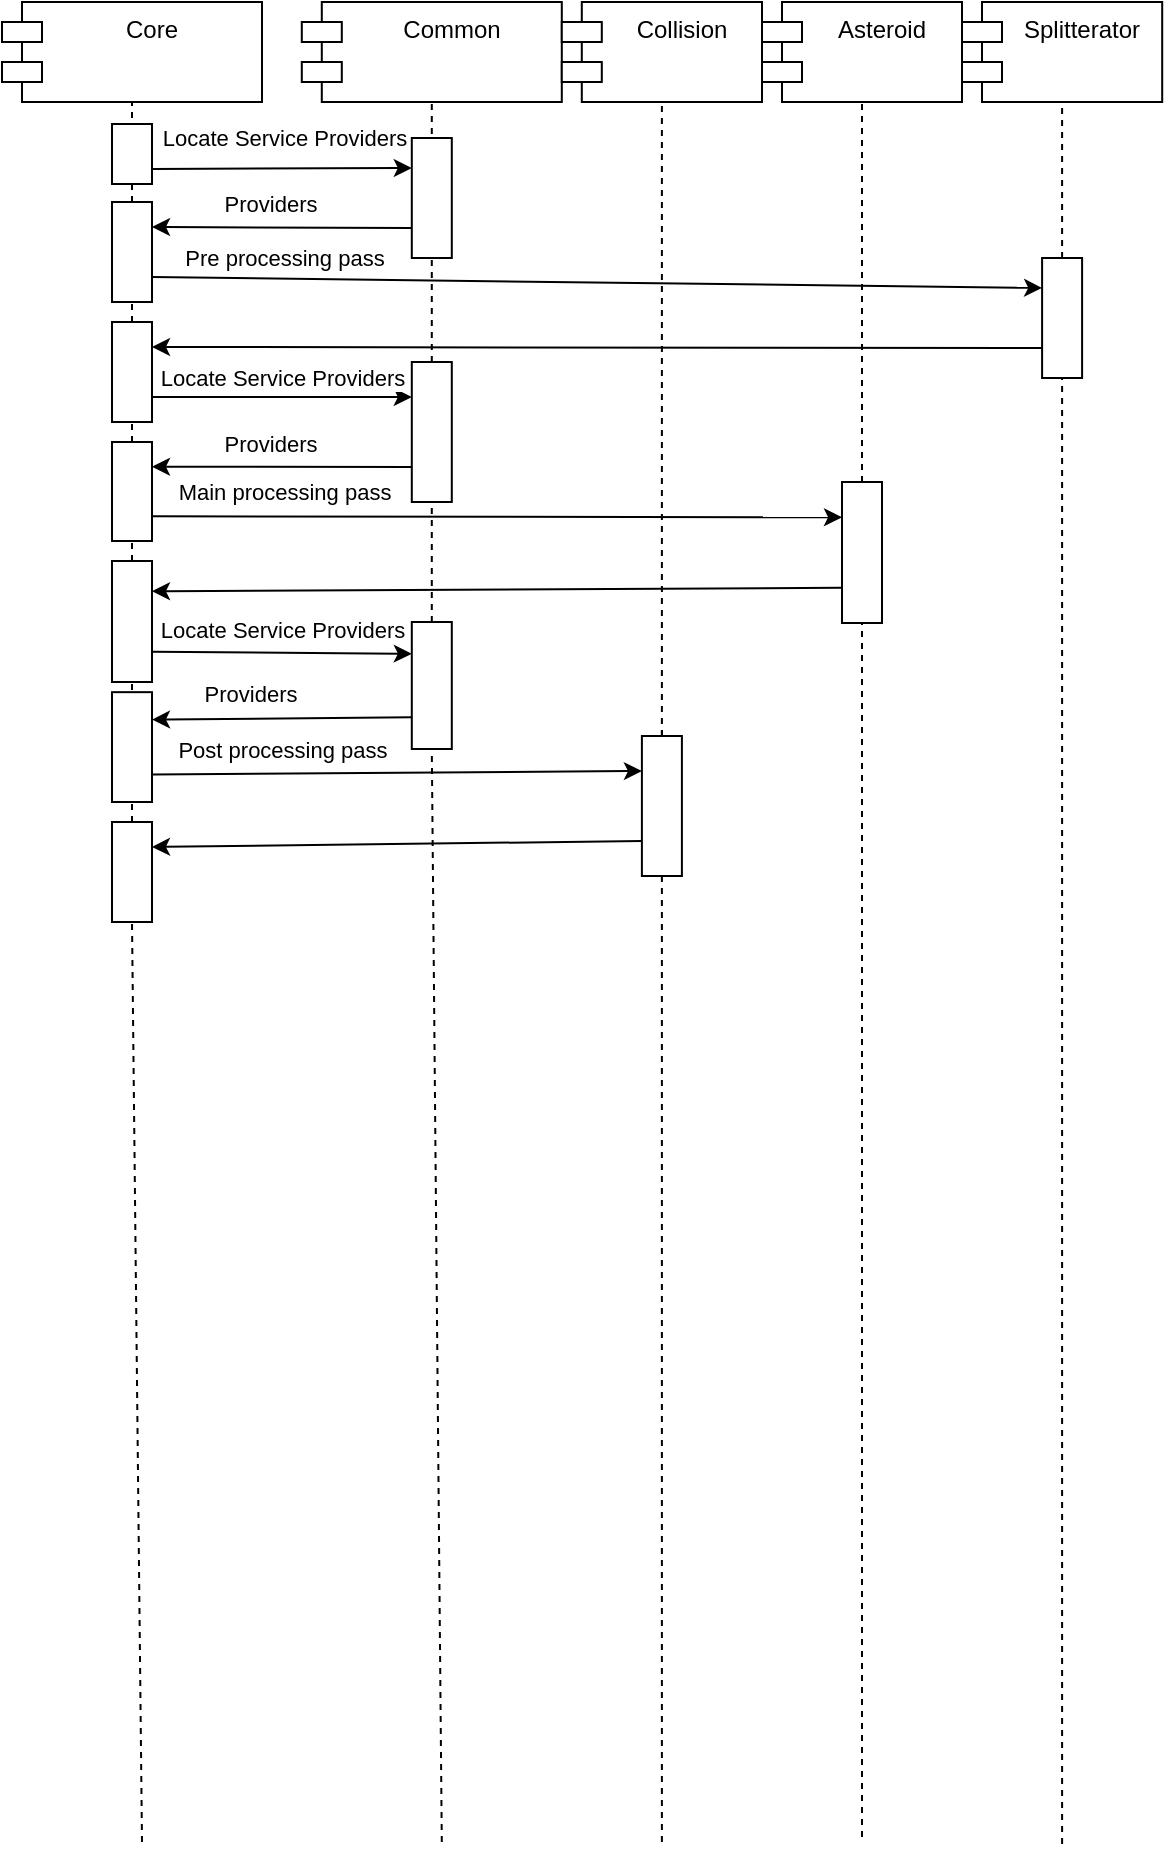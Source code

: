 <mxfile version="21.6.6" type="device">
  <diagram name="Side-1" id="asbrtX3vUWshWSL-09yU">
    <mxGraphModel dx="1744" dy="493" grid="1" gridSize="10" guides="1" tooltips="1" connect="1" arrows="1" fold="1" page="1" pageScale="1" pageWidth="827" pageHeight="1169" math="0" shadow="0">
      <root>
        <mxCell id="0" />
        <mxCell id="1" parent="0" />
        <mxCell id="DuEQcR9Yl5gFV2DU3CKV-1" value="Core" style="shape=module;align=left;spacingLeft=20;align=center;verticalAlign=top;whiteSpace=wrap;html=1;" vertex="1" parent="1">
          <mxGeometry x="-210" y="80" width="130" height="50" as="geometry" />
        </mxCell>
        <mxCell id="DuEQcR9Yl5gFV2DU3CKV-3" value="Common" style="shape=module;align=left;spacingLeft=20;align=center;verticalAlign=top;whiteSpace=wrap;html=1;" vertex="1" parent="1">
          <mxGeometry x="-60.1" y="80" width="130" height="50" as="geometry" />
        </mxCell>
        <mxCell id="DuEQcR9Yl5gFV2DU3CKV-4" value="Collision" style="shape=module;align=left;spacingLeft=20;align=center;verticalAlign=top;whiteSpace=wrap;html=1;" vertex="1" parent="1">
          <mxGeometry x="69.9" y="80" width="100.1" height="50" as="geometry" />
        </mxCell>
        <mxCell id="DuEQcR9Yl5gFV2DU3CKV-5" value="Asteroid" style="shape=module;align=left;spacingLeft=20;align=center;verticalAlign=top;whiteSpace=wrap;html=1;" vertex="1" parent="1">
          <mxGeometry x="170" y="80" width="100" height="50" as="geometry" />
        </mxCell>
        <mxCell id="DuEQcR9Yl5gFV2DU3CKV-6" value="" style="endArrow=none;dashed=1;html=1;rounded=0;entryX=0.5;entryY=1;entryDx=0;entryDy=0;" edge="1" parent="1" source="DuEQcR9Yl5gFV2DU3CKV-78" target="DuEQcR9Yl5gFV2DU3CKV-1">
          <mxGeometry width="50" height="50" relative="1" as="geometry">
            <mxPoint x="-140" y="1000" as="sourcePoint" />
            <mxPoint x="-110" y="240" as="targetPoint" />
          </mxGeometry>
        </mxCell>
        <mxCell id="DuEQcR9Yl5gFV2DU3CKV-7" value="" style="endArrow=none;dashed=1;html=1;rounded=0;entryX=0.5;entryY=1;entryDx=0;entryDy=0;" edge="1" parent="1" source="DuEQcR9Yl5gFV2DU3CKV-16" target="DuEQcR9Yl5gFV2DU3CKV-3">
          <mxGeometry width="50" height="50" relative="1" as="geometry">
            <mxPoint x="9.9" y="1000" as="sourcePoint" />
            <mxPoint x="9.9" y="130" as="targetPoint" />
          </mxGeometry>
        </mxCell>
        <mxCell id="DuEQcR9Yl5gFV2DU3CKV-8" value="" style="endArrow=none;dashed=1;html=1;rounded=0;entryX=0.5;entryY=1;entryDx=0;entryDy=0;exitX=0.5;exitY=0;exitDx=0;exitDy=0;" edge="1" parent="1" source="DuEQcR9Yl5gFV2DU3CKV-44" target="DuEQcR9Yl5gFV2DU3CKV-4">
          <mxGeometry width="50" height="50" relative="1" as="geometry">
            <mxPoint x="134.9" y="310" as="sourcePoint" />
            <mxPoint x="139.9" y="130" as="targetPoint" />
          </mxGeometry>
        </mxCell>
        <mxCell id="DuEQcR9Yl5gFV2DU3CKV-10" value="Splitterator" style="shape=module;align=left;spacingLeft=20;align=center;verticalAlign=top;whiteSpace=wrap;html=1;" vertex="1" parent="1">
          <mxGeometry x="270" y="80" width="100.1" height="50" as="geometry" />
        </mxCell>
        <mxCell id="DuEQcR9Yl5gFV2DU3CKV-11" value="" style="endArrow=none;dashed=1;html=1;rounded=0;entryX=0.5;entryY=1;entryDx=0;entryDy=0;" edge="1" parent="1" source="DuEQcR9Yl5gFV2DU3CKV-76" target="DuEQcR9Yl5gFV2DU3CKV-10">
          <mxGeometry width="50" height="50" relative="1" as="geometry">
            <mxPoint x="404.9" y="1000" as="sourcePoint" />
            <mxPoint x="399.9" y="130" as="targetPoint" />
          </mxGeometry>
        </mxCell>
        <mxCell id="DuEQcR9Yl5gFV2DU3CKV-13" value="" style="endArrow=none;dashed=1;html=1;rounded=0;entryX=0.5;entryY=1;entryDx=0;entryDy=0;" edge="1" parent="1" source="DuEQcR9Yl5gFV2DU3CKV-21">
          <mxGeometry width="50" height="50" relative="1" as="geometry">
            <mxPoint x="-140" y="1119.5" as="sourcePoint" />
            <mxPoint x="-145" y="319.5" as="targetPoint" />
          </mxGeometry>
        </mxCell>
        <mxCell id="DuEQcR9Yl5gFV2DU3CKV-15" value="" style="endArrow=classic;html=1;rounded=0;exitX=1;exitY=0.75;exitDx=0;exitDy=0;entryX=0;entryY=0.25;entryDx=0;entryDy=0;" edge="1" parent="1" source="DuEQcR9Yl5gFV2DU3CKV-78" target="DuEQcR9Yl5gFV2DU3CKV-16">
          <mxGeometry width="50" height="50" relative="1" as="geometry">
            <mxPoint x="-135" y="282" as="sourcePoint" />
            <mxPoint x="-10" y="287.5" as="targetPoint" />
          </mxGeometry>
        </mxCell>
        <mxCell id="DuEQcR9Yl5gFV2DU3CKV-18" value="Locate Service Providers" style="edgeLabel;html=1;align=center;verticalAlign=middle;resizable=0;points=[];" vertex="1" connectable="0" parent="DuEQcR9Yl5gFV2DU3CKV-15">
          <mxGeometry x="-0.157" y="2" relative="1" as="geometry">
            <mxPoint x="10" y="-8" as="offset" />
          </mxGeometry>
        </mxCell>
        <mxCell id="DuEQcR9Yl5gFV2DU3CKV-17" value="" style="endArrow=none;dashed=1;html=1;rounded=0;entryX=0.5;entryY=1;entryDx=0;entryDy=0;" edge="1" parent="1" source="DuEQcR9Yl5gFV2DU3CKV-42" target="DuEQcR9Yl5gFV2DU3CKV-16">
          <mxGeometry width="50" height="50" relative="1" as="geometry">
            <mxPoint x="9.9" y="1119.5" as="sourcePoint" />
            <mxPoint x="4.9" y="249.5" as="targetPoint" />
          </mxGeometry>
        </mxCell>
        <mxCell id="DuEQcR9Yl5gFV2DU3CKV-16" value="" style="rounded=0;whiteSpace=wrap;html=1;" vertex="1" parent="1">
          <mxGeometry x="-5.1" y="260" width="20" height="70" as="geometry" />
        </mxCell>
        <mxCell id="DuEQcR9Yl5gFV2DU3CKV-24" value="" style="endArrow=none;dashed=1;html=1;rounded=0;entryX=0.5;entryY=1;entryDx=0;entryDy=0;" edge="1" parent="1" source="DuEQcR9Yl5gFV2DU3CKV-44">
          <mxGeometry width="50" height="50" relative="1" as="geometry">
            <mxPoint x="119.95" y="1137.08" as="sourcePoint" />
            <mxPoint x="119.95" y="443.08" as="targetPoint" />
          </mxGeometry>
        </mxCell>
        <mxCell id="DuEQcR9Yl5gFV2DU3CKV-25" value="" style="rounded=0;whiteSpace=wrap;html=1;" vertex="1" parent="1">
          <mxGeometry x="210.0" y="320" width="20" height="70.5" as="geometry" />
        </mxCell>
        <mxCell id="DuEQcR9Yl5gFV2DU3CKV-28" value="" style="endArrow=none;dashed=1;html=1;rounded=0;entryX=0.5;entryY=1;entryDx=0;entryDy=0;exitX=0.5;exitY=0;exitDx=0;exitDy=0;" edge="1" parent="1" source="DuEQcR9Yl5gFV2DU3CKV-25" target="DuEQcR9Yl5gFV2DU3CKV-5">
          <mxGeometry width="50" height="50" relative="1" as="geometry">
            <mxPoint x="114.9" y="260" as="sourcePoint" />
            <mxPoint x="114.9" y="140" as="targetPoint" />
          </mxGeometry>
        </mxCell>
        <mxCell id="DuEQcR9Yl5gFV2DU3CKV-29" value="" style="endArrow=none;dashed=1;html=1;rounded=0;entryX=0.5;entryY=1;entryDx=0;entryDy=0;" edge="1" parent="1" target="DuEQcR9Yl5gFV2DU3CKV-25">
          <mxGeometry width="50" height="50" relative="1" as="geometry">
            <mxPoint x="220.0" y="997.5" as="sourcePoint" />
            <mxPoint x="219.76" y="249.5" as="targetPoint" />
          </mxGeometry>
        </mxCell>
        <mxCell id="DuEQcR9Yl5gFV2DU3CKV-30" value="" style="endArrow=classic;html=1;rounded=0;exitX=0;exitY=0.75;exitDx=0;exitDy=0;entryX=1;entryY=0.25;entryDx=0;entryDy=0;" edge="1" parent="1" source="DuEQcR9Yl5gFV2DU3CKV-16" target="DuEQcR9Yl5gFV2DU3CKV-21">
          <mxGeometry width="50" height="50" relative="1" as="geometry">
            <mxPoint x="-50" y="379.5" as="sourcePoint" />
            <mxPoint x="-135" y="307" as="targetPoint" />
          </mxGeometry>
        </mxCell>
        <mxCell id="DuEQcR9Yl5gFV2DU3CKV-31" value="Providers" style="edgeLabel;html=1;align=center;verticalAlign=middle;resizable=0;points=[];" vertex="1" connectable="0" parent="DuEQcR9Yl5gFV2DU3CKV-30">
          <mxGeometry x="-0.157" y="2" relative="1" as="geometry">
            <mxPoint x="-16" y="-14" as="offset" />
          </mxGeometry>
        </mxCell>
        <mxCell id="DuEQcR9Yl5gFV2DU3CKV-32" value="" style="endArrow=none;dashed=1;html=1;rounded=0;entryX=0.5;entryY=1;entryDx=0;entryDy=0;" edge="1" parent="1" source="DuEQcR9Yl5gFV2DU3CKV-36" target="DuEQcR9Yl5gFV2DU3CKV-21">
          <mxGeometry width="50" height="50" relative="1" as="geometry">
            <mxPoint x="-140" y="1119.5" as="sourcePoint" />
            <mxPoint x="-145" y="319.5" as="targetPoint" />
          </mxGeometry>
        </mxCell>
        <mxCell id="DuEQcR9Yl5gFV2DU3CKV-21" value="" style="rounded=0;whiteSpace=wrap;html=1;" vertex="1" parent="1">
          <mxGeometry x="-155" y="300" width="20" height="49.5" as="geometry" />
        </mxCell>
        <mxCell id="DuEQcR9Yl5gFV2DU3CKV-33" value="" style="endArrow=classic;html=1;rounded=0;exitX=1;exitY=0.75;exitDx=0;exitDy=0;entryX=0;entryY=0.25;entryDx=0;entryDy=0;" edge="1" parent="1" source="DuEQcR9Yl5gFV2DU3CKV-21" target="DuEQcR9Yl5gFV2DU3CKV-25">
          <mxGeometry width="50" height="50" relative="1" as="geometry">
            <mxPoint x="-100" y="349.5" as="sourcePoint" />
            <mxPoint x="310" y="339.5" as="targetPoint" />
          </mxGeometry>
        </mxCell>
        <mxCell id="DuEQcR9Yl5gFV2DU3CKV-34" value="Main processing pass" style="edgeLabel;html=1;align=center;verticalAlign=middle;resizable=0;points=[];" vertex="1" connectable="0" parent="DuEQcR9Yl5gFV2DU3CKV-33">
          <mxGeometry x="-0.157" y="2" relative="1" as="geometry">
            <mxPoint x="-80" y="-11" as="offset" />
          </mxGeometry>
        </mxCell>
        <mxCell id="DuEQcR9Yl5gFV2DU3CKV-37" value="" style="endArrow=none;dashed=1;html=1;rounded=0;entryX=0.5;entryY=1;entryDx=0;entryDy=0;" edge="1" parent="1" source="DuEQcR9Yl5gFV2DU3CKV-53">
          <mxGeometry width="50" height="50" relative="1" as="geometry">
            <mxPoint x="-140" y="1129.5" as="sourcePoint" />
            <mxPoint x="-145" y="420" as="targetPoint" />
          </mxGeometry>
        </mxCell>
        <mxCell id="DuEQcR9Yl5gFV2DU3CKV-36" value="" style="rounded=0;whiteSpace=wrap;html=1;" vertex="1" parent="1">
          <mxGeometry x="-155" y="359.5" width="20" height="60.5" as="geometry" />
        </mxCell>
        <mxCell id="DuEQcR9Yl5gFV2DU3CKV-38" value="" style="endArrow=classic;html=1;rounded=0;exitX=0;exitY=0.75;exitDx=0;exitDy=0;entryX=1;entryY=0.25;entryDx=0;entryDy=0;" edge="1" parent="1" source="DuEQcR9Yl5gFV2DU3CKV-25" target="DuEQcR9Yl5gFV2DU3CKV-36">
          <mxGeometry width="50" height="50" relative="1" as="geometry">
            <mxPoint x="15" y="317.5" as="sourcePoint" />
            <mxPoint x="-125" y="317.5" as="targetPoint" />
          </mxGeometry>
        </mxCell>
        <mxCell id="DuEQcR9Yl5gFV2DU3CKV-40" value="" style="endArrow=classic;html=1;rounded=0;exitX=1;exitY=0.75;exitDx=0;exitDy=0;entryX=0;entryY=0.25;entryDx=0;entryDy=0;" edge="1" parent="1" source="DuEQcR9Yl5gFV2DU3CKV-36" target="DuEQcR9Yl5gFV2DU3CKV-42">
          <mxGeometry width="50" height="50" relative="1" as="geometry">
            <mxPoint x="-80" y="429.5" as="sourcePoint" />
            <mxPoint x="165" y="388" as="targetPoint" />
          </mxGeometry>
        </mxCell>
        <mxCell id="DuEQcR9Yl5gFV2DU3CKV-41" value="Locate Service Providers" style="edgeLabel;html=1;align=center;verticalAlign=middle;resizable=0;points=[];" vertex="1" connectable="0" parent="DuEQcR9Yl5gFV2DU3CKV-40">
          <mxGeometry x="-0.157" y="2" relative="1" as="geometry">
            <mxPoint x="10" y="-10" as="offset" />
          </mxGeometry>
        </mxCell>
        <mxCell id="DuEQcR9Yl5gFV2DU3CKV-43" value="" style="endArrow=none;dashed=1;html=1;rounded=0;entryX=0.5;entryY=1;entryDx=0;entryDy=0;" edge="1" parent="1" target="DuEQcR9Yl5gFV2DU3CKV-42">
          <mxGeometry width="50" height="50" relative="1" as="geometry">
            <mxPoint x="9.9" y="1000" as="sourcePoint" />
            <mxPoint x="4.9" y="200" as="targetPoint" />
          </mxGeometry>
        </mxCell>
        <mxCell id="DuEQcR9Yl5gFV2DU3CKV-42" value="" style="rounded=0;whiteSpace=wrap;html=1;" vertex="1" parent="1">
          <mxGeometry x="-5.1" y="390" width="20" height="63.5" as="geometry" />
        </mxCell>
        <mxCell id="DuEQcR9Yl5gFV2DU3CKV-45" value="" style="endArrow=none;dashed=1;html=1;rounded=0;entryX=0.5;entryY=1;entryDx=0;entryDy=0;" edge="1" parent="1" target="DuEQcR9Yl5gFV2DU3CKV-44">
          <mxGeometry width="50" height="50" relative="1" as="geometry">
            <mxPoint x="119.95" y="1000" as="sourcePoint" />
            <mxPoint x="119.95" y="306" as="targetPoint" />
          </mxGeometry>
        </mxCell>
        <mxCell id="DuEQcR9Yl5gFV2DU3CKV-44" value="" style="rounded=0;whiteSpace=wrap;html=1;" vertex="1" parent="1">
          <mxGeometry x="109.95" y="447" width="20" height="70" as="geometry" />
        </mxCell>
        <mxCell id="DuEQcR9Yl5gFV2DU3CKV-48" value="" style="rounded=0;whiteSpace=wrap;html=1;" vertex="1" parent="1">
          <mxGeometry x="-155" y="425.08" width="20" height="54.92" as="geometry" />
        </mxCell>
        <mxCell id="DuEQcR9Yl5gFV2DU3CKV-49" value="" style="endArrow=classic;html=1;rounded=0;exitX=0;exitY=0.75;exitDx=0;exitDy=0;entryX=1;entryY=0.25;entryDx=0;entryDy=0;" edge="1" parent="1" source="DuEQcR9Yl5gFV2DU3CKV-42" target="DuEQcR9Yl5gFV2DU3CKV-48">
          <mxGeometry width="50" height="50" relative="1" as="geometry">
            <mxPoint x="5" y="437.125" as="sourcePoint" />
            <mxPoint x="-125" y="335.08" as="targetPoint" />
          </mxGeometry>
        </mxCell>
        <mxCell id="DuEQcR9Yl5gFV2DU3CKV-50" value="Providers" style="edgeLabel;html=1;align=center;verticalAlign=middle;resizable=0;points=[];" vertex="1" connectable="0" parent="DuEQcR9Yl5gFV2DU3CKV-49">
          <mxGeometry x="-0.157" y="2" relative="1" as="geometry">
            <mxPoint x="-26" y="-14" as="offset" />
          </mxGeometry>
        </mxCell>
        <mxCell id="DuEQcR9Yl5gFV2DU3CKV-51" value="" style="endArrow=classic;html=1;rounded=0;exitX=1;exitY=0.75;exitDx=0;exitDy=0;entryX=0;entryY=0.25;entryDx=0;entryDy=0;" edge="1" parent="1" source="DuEQcR9Yl5gFV2DU3CKV-48" target="DuEQcR9Yl5gFV2DU3CKV-44">
          <mxGeometry width="50" height="50" relative="1" as="geometry">
            <mxPoint x="-115" y="477.08" as="sourcePoint" />
            <mxPoint x="140" y="457.08" as="targetPoint" />
          </mxGeometry>
        </mxCell>
        <mxCell id="DuEQcR9Yl5gFV2DU3CKV-52" value="Post processing pass" style="edgeLabel;html=1;align=center;verticalAlign=middle;resizable=0;points=[];" vertex="1" connectable="0" parent="DuEQcR9Yl5gFV2DU3CKV-51">
          <mxGeometry x="-0.157" y="2" relative="1" as="geometry">
            <mxPoint x="-38" y="-10" as="offset" />
          </mxGeometry>
        </mxCell>
        <mxCell id="DuEQcR9Yl5gFV2DU3CKV-54" value="" style="endArrow=none;dashed=1;html=1;rounded=0;entryX=0.5;entryY=1;entryDx=0;entryDy=0;" edge="1" parent="1" target="DuEQcR9Yl5gFV2DU3CKV-53">
          <mxGeometry width="50" height="50" relative="1" as="geometry">
            <mxPoint x="-140" y="1000" as="sourcePoint" />
            <mxPoint x="-145" y="280" as="targetPoint" />
          </mxGeometry>
        </mxCell>
        <mxCell id="DuEQcR9Yl5gFV2DU3CKV-53" value="" style="rounded=0;whiteSpace=wrap;html=1;" vertex="1" parent="1">
          <mxGeometry x="-155" y="490" width="20" height="50" as="geometry" />
        </mxCell>
        <mxCell id="DuEQcR9Yl5gFV2DU3CKV-55" value="" style="endArrow=classic;html=1;rounded=0;exitX=0;exitY=0.75;exitDx=0;exitDy=0;entryX=1;entryY=0.25;entryDx=0;entryDy=0;" edge="1" parent="1" source="DuEQcR9Yl5gFV2DU3CKV-44" target="DuEQcR9Yl5gFV2DU3CKV-53">
          <mxGeometry width="50" height="50" relative="1" as="geometry">
            <mxPoint x="70" y="487.08" as="sourcePoint" />
            <mxPoint x="-70" y="488.08" as="targetPoint" />
          </mxGeometry>
        </mxCell>
        <mxCell id="DuEQcR9Yl5gFV2DU3CKV-66" value="" style="endArrow=none;dashed=1;html=1;rounded=0;entryX=0.5;entryY=1;entryDx=0;entryDy=0;" edge="1" source="DuEQcR9Yl5gFV2DU3CKV-73" parent="1">
          <mxGeometry width="50" height="50" relative="1" as="geometry">
            <mxPoint x="-140" y="1000" as="sourcePoint" />
            <mxPoint x="-145" y="200" as="targetPoint" />
          </mxGeometry>
        </mxCell>
        <mxCell id="DuEQcR9Yl5gFV2DU3CKV-68" value="" style="endArrow=classic;html=1;rounded=0;exitX=1;exitY=0.75;exitDx=0;exitDy=0;entryX=0;entryY=0.25;entryDx=0;entryDy=0;" edge="1" source="DuEQcR9Yl5gFV2DU3CKV-85" target="DuEQcR9Yl5gFV2DU3CKV-70" parent="1">
          <mxGeometry width="50" height="50" relative="1" as="geometry">
            <mxPoint x="-135" y="162.5" as="sourcePoint" />
            <mxPoint x="-10" y="168" as="targetPoint" />
          </mxGeometry>
        </mxCell>
        <mxCell id="DuEQcR9Yl5gFV2DU3CKV-70" value="" style="rounded=0;whiteSpace=wrap;html=1;" vertex="1" parent="1">
          <mxGeometry x="-5.1" y="148" width="20" height="60" as="geometry" />
        </mxCell>
        <mxCell id="DuEQcR9Yl5gFV2DU3CKV-71" value="" style="endArrow=classic;html=1;rounded=0;exitX=0;exitY=0.75;exitDx=0;exitDy=0;entryX=1;entryY=0.25;entryDx=0;entryDy=0;" edge="1" source="DuEQcR9Yl5gFV2DU3CKV-70" target="DuEQcR9Yl5gFV2DU3CKV-73" parent="1">
          <mxGeometry width="50" height="50" relative="1" as="geometry">
            <mxPoint x="-50" y="260" as="sourcePoint" />
            <mxPoint x="-135" y="187.5" as="targetPoint" />
          </mxGeometry>
        </mxCell>
        <mxCell id="DuEQcR9Yl5gFV2DU3CKV-72" value="Providers" style="edgeLabel;html=1;align=center;verticalAlign=middle;resizable=0;points=[];" vertex="1" connectable="0" parent="DuEQcR9Yl5gFV2DU3CKV-71">
          <mxGeometry x="-0.157" y="2" relative="1" as="geometry">
            <mxPoint x="-16" y="-14" as="offset" />
          </mxGeometry>
        </mxCell>
        <mxCell id="DuEQcR9Yl5gFV2DU3CKV-73" value="" style="rounded=0;whiteSpace=wrap;html=1;" vertex="1" parent="1">
          <mxGeometry x="-155" y="180" width="20" height="50" as="geometry" />
        </mxCell>
        <mxCell id="DuEQcR9Yl5gFV2DU3CKV-74" value="" style="endArrow=classic;html=1;rounded=0;exitX=1;exitY=0.75;exitDx=0;exitDy=0;entryX=0;entryY=0.25;entryDx=0;entryDy=0;" edge="1" source="DuEQcR9Yl5gFV2DU3CKV-73" parent="1" target="DuEQcR9Yl5gFV2DU3CKV-76">
          <mxGeometry width="50" height="50" relative="1" as="geometry">
            <mxPoint x="-100" y="230" as="sourcePoint" />
            <mxPoint x="325" y="222.5" as="targetPoint" />
          </mxGeometry>
        </mxCell>
        <mxCell id="DuEQcR9Yl5gFV2DU3CKV-75" value="Pre processing pass" style="edgeLabel;html=1;align=center;verticalAlign=middle;resizable=0;points=[];" vertex="1" connectable="0" parent="DuEQcR9Yl5gFV2DU3CKV-74">
          <mxGeometry x="-0.157" y="2" relative="1" as="geometry">
            <mxPoint x="-122" y="-10" as="offset" />
          </mxGeometry>
        </mxCell>
        <mxCell id="DuEQcR9Yl5gFV2DU3CKV-77" value="" style="endArrow=none;dashed=1;html=1;rounded=0;entryX=0.5;entryY=1;entryDx=0;entryDy=0;" edge="1" parent="1" target="DuEQcR9Yl5gFV2DU3CKV-76">
          <mxGeometry width="50" height="50" relative="1" as="geometry">
            <mxPoint x="320.05" y="1001" as="sourcePoint" />
            <mxPoint x="325.05" y="131" as="targetPoint" />
          </mxGeometry>
        </mxCell>
        <mxCell id="DuEQcR9Yl5gFV2DU3CKV-76" value="" style="rounded=0;whiteSpace=wrap;html=1;" vertex="1" parent="1">
          <mxGeometry x="310.05" y="208" width="20" height="60" as="geometry" />
        </mxCell>
        <mxCell id="DuEQcR9Yl5gFV2DU3CKV-82" value="" style="endArrow=none;dashed=1;html=1;rounded=0;entryX=0.5;entryY=1;entryDx=0;entryDy=0;" edge="1" parent="1" target="DuEQcR9Yl5gFV2DU3CKV-78">
          <mxGeometry width="50" height="50" relative="1" as="geometry">
            <mxPoint x="-145" y="269.5" as="sourcePoint" />
            <mxPoint x="-145" y="130" as="targetPoint" />
          </mxGeometry>
        </mxCell>
        <mxCell id="DuEQcR9Yl5gFV2DU3CKV-78" value="" style="rounded=0;whiteSpace=wrap;html=1;" vertex="1" parent="1">
          <mxGeometry x="-155" y="240" width="20" height="50" as="geometry" />
        </mxCell>
        <mxCell id="DuEQcR9Yl5gFV2DU3CKV-83" value="" style="endArrow=classic;html=1;rounded=0;exitX=0;exitY=0.75;exitDx=0;exitDy=0;entryX=1;entryY=0.25;entryDx=0;entryDy=0;" edge="1" parent="1" source="DuEQcR9Yl5gFV2DU3CKV-76" target="DuEQcR9Yl5gFV2DU3CKV-78">
          <mxGeometry width="50" height="50" relative="1" as="geometry">
            <mxPoint x="260" y="260" as="sourcePoint" />
            <mxPoint x="120" y="260" as="targetPoint" />
          </mxGeometry>
        </mxCell>
        <mxCell id="DuEQcR9Yl5gFV2DU3CKV-86" value="" style="endArrow=classic;html=1;rounded=0;exitX=1;exitY=0.25;exitDx=0;exitDy=0;entryX=0;entryY=0.25;entryDx=0;entryDy=0;" edge="1" parent="1" target="DuEQcR9Yl5gFV2DU3CKV-85">
          <mxGeometry width="50" height="50" relative="1" as="geometry">
            <mxPoint x="-135" y="162.5" as="sourcePoint" />
            <mxPoint x="5" y="163" as="targetPoint" />
          </mxGeometry>
        </mxCell>
        <mxCell id="DuEQcR9Yl5gFV2DU3CKV-87" value="Locate Service Providers" style="edgeLabel;html=1;align=center;verticalAlign=middle;resizable=0;points=[];" vertex="1" connectable="0" parent="DuEQcR9Yl5gFV2DU3CKV-86">
          <mxGeometry x="-0.157" y="2" relative="1" as="geometry">
            <mxPoint x="75" y="-10" as="offset" />
          </mxGeometry>
        </mxCell>
        <mxCell id="DuEQcR9Yl5gFV2DU3CKV-85" value="" style="rounded=0;whiteSpace=wrap;html=1;" vertex="1" parent="1">
          <mxGeometry x="-155" y="141" width="20" height="30" as="geometry" />
        </mxCell>
        <mxCell id="DuEQcR9Yl5gFV2DU3CKV-88" value="" style="endArrow=none;dashed=1;html=1;rounded=0;entryX=0.5;entryY=1;entryDx=0;entryDy=0;exitX=0.5;exitY=0;exitDx=0;exitDy=0;" edge="1" parent="1" source="DuEQcR9Yl5gFV2DU3CKV-21" target="DuEQcR9Yl5gFV2DU3CKV-78">
          <mxGeometry width="50" height="50" relative="1" as="geometry">
            <mxPoint x="-135" y="370" as="sourcePoint" />
            <mxPoint x="-135" y="360" as="targetPoint" />
            <Array as="points" />
          </mxGeometry>
        </mxCell>
      </root>
    </mxGraphModel>
  </diagram>
</mxfile>
